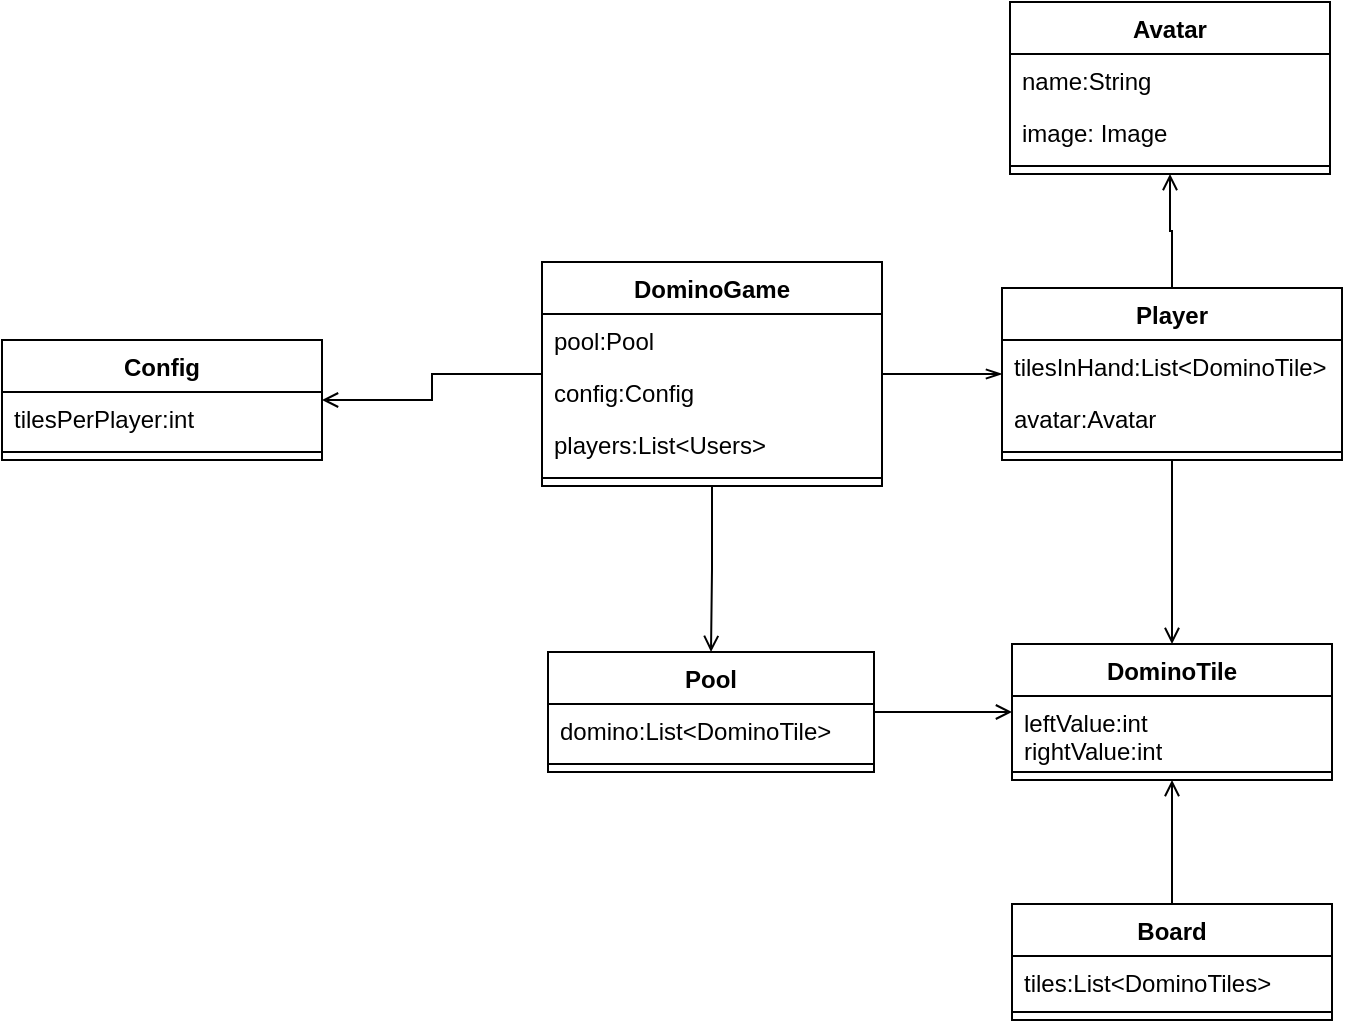 <mxfile version="21.7.4" type="google">
  <diagram name="Page-1" id="HIGhDpoIYAvEixrHFa0r">
    <mxGraphModel grid="1" page="1" gridSize="10" guides="1" tooltips="1" connect="1" arrows="1" fold="1" pageScale="1" pageWidth="827" pageHeight="1169" math="0" shadow="0">
      <root>
        <mxCell id="0" />
        <mxCell id="1" parent="0" />
        <mxCell id="6QgfFJdDofZvritgQKiD-18" style="edgeStyle=orthogonalEdgeStyle;rounded=0;orthogonalLoop=1;jettySize=auto;html=1;endArrow=open;endFill=0;" edge="1" parent="1" source="6QgfFJdDofZvritgQKiD-5" target="6QgfFJdDofZvritgQKiD-13">
          <mxGeometry relative="1" as="geometry" />
        </mxCell>
        <mxCell id="6QgfFJdDofZvritgQKiD-5" value="Pool" style="swimlane;fontStyle=1;align=center;verticalAlign=top;childLayout=stackLayout;horizontal=1;startSize=26;horizontalStack=0;resizeParent=1;resizeParentMax=0;resizeLast=0;collapsible=1;marginBottom=0;whiteSpace=wrap;html=1;" vertex="1" parent="1">
          <mxGeometry x="403" y="365" width="163" height="60" as="geometry" />
        </mxCell>
        <mxCell id="6QgfFJdDofZvritgQKiD-6" value="domino:List&amp;lt;DominoTile&amp;gt;" style="text;strokeColor=none;fillColor=none;align=left;verticalAlign=top;spacingLeft=4;spacingRight=4;overflow=hidden;rotatable=0;points=[[0,0.5],[1,0.5]];portConstraint=eastwest;whiteSpace=wrap;html=1;" vertex="1" parent="6QgfFJdDofZvritgQKiD-5">
          <mxGeometry y="26" width="163" height="26" as="geometry" />
        </mxCell>
        <mxCell id="6QgfFJdDofZvritgQKiD-7" value="" style="line;strokeWidth=1;fillColor=none;align=left;verticalAlign=middle;spacingTop=-1;spacingLeft=3;spacingRight=3;rotatable=0;labelPosition=right;points=[];portConstraint=eastwest;strokeColor=inherit;" vertex="1" parent="6QgfFJdDofZvritgQKiD-5">
          <mxGeometry y="52" width="163" height="8" as="geometry" />
        </mxCell>
        <mxCell id="6QgfFJdDofZvritgQKiD-17" style="edgeStyle=orthogonalEdgeStyle;rounded=0;orthogonalLoop=1;jettySize=auto;html=1;endArrow=open;endFill=0;" edge="1" parent="1" source="6QgfFJdDofZvritgQKiD-9" target="6QgfFJdDofZvritgQKiD-13">
          <mxGeometry relative="1" as="geometry" />
        </mxCell>
        <mxCell id="6QgfFJdDofZvritgQKiD-24" style="edgeStyle=orthogonalEdgeStyle;rounded=0;orthogonalLoop=1;jettySize=auto;html=1;endArrow=open;endFill=0;" edge="1" parent="1" source="6QgfFJdDofZvritgQKiD-9" target="6QgfFJdDofZvritgQKiD-19">
          <mxGeometry relative="1" as="geometry" />
        </mxCell>
        <mxCell id="6QgfFJdDofZvritgQKiD-9" value="Player" style="swimlane;fontStyle=1;align=center;verticalAlign=top;childLayout=stackLayout;horizontal=1;startSize=26;horizontalStack=0;resizeParent=1;resizeParentMax=0;resizeLast=0;collapsible=1;marginBottom=0;whiteSpace=wrap;html=1;" vertex="1" parent="1">
          <mxGeometry x="630" y="183" width="170" height="86" as="geometry">
            <mxRectangle x="630" y="183" width="80" height="30" as="alternateBounds" />
          </mxGeometry>
        </mxCell>
        <mxCell id="6QgfFJdDofZvritgQKiD-27" value="tilesInHand:List&amp;lt;DominoTile&amp;gt;" style="text;strokeColor=none;fillColor=none;align=left;verticalAlign=top;spacingLeft=4;spacingRight=4;overflow=hidden;rotatable=0;points=[[0,0.5],[1,0.5]];portConstraint=eastwest;whiteSpace=wrap;html=1;" vertex="1" parent="6QgfFJdDofZvritgQKiD-9">
          <mxGeometry y="26" width="170" height="26" as="geometry" />
        </mxCell>
        <mxCell id="6QgfFJdDofZvritgQKiD-10" value="avatar:Avatar" style="text;strokeColor=none;fillColor=none;align=left;verticalAlign=top;spacingLeft=4;spacingRight=4;overflow=hidden;rotatable=0;points=[[0,0.5],[1,0.5]];portConstraint=eastwest;whiteSpace=wrap;html=1;" vertex="1" parent="6QgfFJdDofZvritgQKiD-9">
          <mxGeometry y="52" width="170" height="26" as="geometry" />
        </mxCell>
        <mxCell id="6QgfFJdDofZvritgQKiD-11" value="" style="line;strokeWidth=1;fillColor=none;align=left;verticalAlign=middle;spacingTop=-1;spacingLeft=3;spacingRight=3;rotatable=0;labelPosition=right;points=[];portConstraint=eastwest;strokeColor=inherit;" vertex="1" parent="6QgfFJdDofZvritgQKiD-9">
          <mxGeometry y="78" width="170" height="8" as="geometry" />
        </mxCell>
        <mxCell id="6QgfFJdDofZvritgQKiD-13" value="DominoTile" style="swimlane;fontStyle=1;align=center;verticalAlign=top;childLayout=stackLayout;horizontal=1;startSize=26;horizontalStack=0;resizeParent=1;resizeParentMax=0;resizeLast=0;collapsible=1;marginBottom=0;whiteSpace=wrap;html=1;" vertex="1" parent="1">
          <mxGeometry x="635" y="361" width="160" height="68" as="geometry" />
        </mxCell>
        <mxCell id="6QgfFJdDofZvritgQKiD-14" value="leftValue:int&lt;br&gt;rightValue:int" style="text;strokeColor=none;fillColor=none;align=left;verticalAlign=top;spacingLeft=4;spacingRight=4;overflow=hidden;rotatable=0;points=[[0,0.5],[1,0.5]];portConstraint=eastwest;whiteSpace=wrap;html=1;" vertex="1" parent="6QgfFJdDofZvritgQKiD-13">
          <mxGeometry y="26" width="160" height="34" as="geometry" />
        </mxCell>
        <mxCell id="6QgfFJdDofZvritgQKiD-15" value="" style="line;strokeWidth=1;fillColor=none;align=left;verticalAlign=middle;spacingTop=-1;spacingLeft=3;spacingRight=3;rotatable=0;labelPosition=right;points=[];portConstraint=eastwest;strokeColor=inherit;" vertex="1" parent="6QgfFJdDofZvritgQKiD-13">
          <mxGeometry y="60" width="160" height="8" as="geometry" />
        </mxCell>
        <mxCell id="6QgfFJdDofZvritgQKiD-19" value="Avatar" style="swimlane;fontStyle=1;align=center;verticalAlign=top;childLayout=stackLayout;horizontal=1;startSize=26;horizontalStack=0;resizeParent=1;resizeParentMax=0;resizeLast=0;collapsible=1;marginBottom=0;whiteSpace=wrap;html=1;" vertex="1" parent="1">
          <mxGeometry x="634" y="40" width="160" height="86" as="geometry" />
        </mxCell>
        <mxCell id="6QgfFJdDofZvritgQKiD-20" value="name:String" style="text;strokeColor=none;fillColor=none;align=left;verticalAlign=top;spacingLeft=4;spacingRight=4;overflow=hidden;rotatable=0;points=[[0,0.5],[1,0.5]];portConstraint=eastwest;whiteSpace=wrap;html=1;" vertex="1" parent="6QgfFJdDofZvritgQKiD-19">
          <mxGeometry y="26" width="160" height="26" as="geometry" />
        </mxCell>
        <mxCell id="6QgfFJdDofZvritgQKiD-23" value="image: Image" style="text;strokeColor=none;fillColor=none;align=left;verticalAlign=top;spacingLeft=4;spacingRight=4;overflow=hidden;rotatable=0;points=[[0,0.5],[1,0.5]];portConstraint=eastwest;whiteSpace=wrap;html=1;" vertex="1" parent="6QgfFJdDofZvritgQKiD-19">
          <mxGeometry y="52" width="160" height="26" as="geometry" />
        </mxCell>
        <mxCell id="6QgfFJdDofZvritgQKiD-21" value="" style="line;strokeWidth=1;fillColor=none;align=left;verticalAlign=middle;spacingTop=-1;spacingLeft=3;spacingRight=3;rotatable=0;labelPosition=right;points=[];portConstraint=eastwest;strokeColor=inherit;" vertex="1" parent="6QgfFJdDofZvritgQKiD-19">
          <mxGeometry y="78" width="160" height="8" as="geometry" />
        </mxCell>
        <mxCell id="6QgfFJdDofZvritgQKiD-28" value="Config" style="swimlane;fontStyle=1;align=center;verticalAlign=top;childLayout=stackLayout;horizontal=1;startSize=26;horizontalStack=0;resizeParent=1;resizeParentMax=0;resizeLast=0;collapsible=1;marginBottom=0;whiteSpace=wrap;html=1;" vertex="1" parent="1">
          <mxGeometry x="130" y="209" width="160" height="60" as="geometry" />
        </mxCell>
        <mxCell id="6QgfFJdDofZvritgQKiD-29" value="tilesPerPlayer:int" style="text;strokeColor=none;fillColor=none;align=left;verticalAlign=top;spacingLeft=4;spacingRight=4;overflow=hidden;rotatable=0;points=[[0,0.5],[1,0.5]];portConstraint=eastwest;whiteSpace=wrap;html=1;" vertex="1" parent="6QgfFJdDofZvritgQKiD-28">
          <mxGeometry y="26" width="160" height="26" as="geometry" />
        </mxCell>
        <mxCell id="6QgfFJdDofZvritgQKiD-31" value="" style="line;strokeWidth=1;fillColor=none;align=left;verticalAlign=middle;spacingTop=-1;spacingLeft=3;spacingRight=3;rotatable=0;labelPosition=right;points=[];portConstraint=eastwest;strokeColor=inherit;" vertex="1" parent="6QgfFJdDofZvritgQKiD-28">
          <mxGeometry y="52" width="160" height="8" as="geometry" />
        </mxCell>
        <mxCell id="vQHv_HZ_RYjpwXLxtu6x-8" style="edgeStyle=orthogonalEdgeStyle;rounded=0;orthogonalLoop=1;jettySize=auto;html=1;endArrow=openThin;endFill=0;" edge="1" parent="1" source="vQHv_HZ_RYjpwXLxtu6x-1" target="6QgfFJdDofZvritgQKiD-9">
          <mxGeometry relative="1" as="geometry" />
        </mxCell>
        <mxCell id="vQHv_HZ_RYjpwXLxtu6x-9" style="edgeStyle=orthogonalEdgeStyle;rounded=0;orthogonalLoop=1;jettySize=auto;html=1;endArrow=open;endFill=0;" edge="1" parent="1" source="vQHv_HZ_RYjpwXLxtu6x-1" target="6QgfFJdDofZvritgQKiD-28">
          <mxGeometry relative="1" as="geometry" />
        </mxCell>
        <mxCell id="vQHv_HZ_RYjpwXLxtu6x-10" style="edgeStyle=orthogonalEdgeStyle;rounded=0;orthogonalLoop=1;jettySize=auto;html=1;endArrow=open;endFill=0;" edge="1" parent="1" source="vQHv_HZ_RYjpwXLxtu6x-1" target="6QgfFJdDofZvritgQKiD-5">
          <mxGeometry relative="1" as="geometry" />
        </mxCell>
        <mxCell id="vQHv_HZ_RYjpwXLxtu6x-1" value="DominoGame" style="swimlane;fontStyle=1;align=center;verticalAlign=top;childLayout=stackLayout;horizontal=1;startSize=26;horizontalStack=0;resizeParent=1;resizeParentMax=0;resizeLast=0;collapsible=1;marginBottom=0;whiteSpace=wrap;html=1;" vertex="1" parent="1">
          <mxGeometry x="400" y="170" width="170" height="112" as="geometry" />
        </mxCell>
        <mxCell id="vQHv_HZ_RYjpwXLxtu6x-11" value="pool:Pool" style="text;strokeColor=none;fillColor=none;align=left;verticalAlign=top;spacingLeft=4;spacingRight=4;overflow=hidden;rotatable=0;points=[[0,0.5],[1,0.5]];portConstraint=eastwest;whiteSpace=wrap;html=1;" vertex="1" parent="vQHv_HZ_RYjpwXLxtu6x-1">
          <mxGeometry y="26" width="170" height="26" as="geometry" />
        </mxCell>
        <mxCell id="vQHv_HZ_RYjpwXLxtu6x-13" value="config:Config" style="text;strokeColor=none;fillColor=none;align=left;verticalAlign=top;spacingLeft=4;spacingRight=4;overflow=hidden;rotatable=0;points=[[0,0.5],[1,0.5]];portConstraint=eastwest;whiteSpace=wrap;html=1;" vertex="1" parent="vQHv_HZ_RYjpwXLxtu6x-1">
          <mxGeometry y="52" width="170" height="26" as="geometry" />
        </mxCell>
        <mxCell id="vQHv_HZ_RYjpwXLxtu6x-12" value="players:List&amp;lt;Users&amp;gt;" style="text;strokeColor=none;fillColor=none;align=left;verticalAlign=top;spacingLeft=4;spacingRight=4;overflow=hidden;rotatable=0;points=[[0,0.5],[1,0.5]];portConstraint=eastwest;whiteSpace=wrap;html=1;" vertex="1" parent="vQHv_HZ_RYjpwXLxtu6x-1">
          <mxGeometry y="78" width="170" height="26" as="geometry" />
        </mxCell>
        <mxCell id="vQHv_HZ_RYjpwXLxtu6x-5" value="" style="line;strokeWidth=1;fillColor=none;align=left;verticalAlign=middle;spacingTop=-1;spacingLeft=3;spacingRight=3;rotatable=0;labelPosition=right;points=[];portConstraint=eastwest;strokeColor=inherit;" vertex="1" parent="vQHv_HZ_RYjpwXLxtu6x-1">
          <mxGeometry y="104" width="170" height="8" as="geometry" />
        </mxCell>
        <mxCell id="vQHv_HZ_RYjpwXLxtu6x-17" style="edgeStyle=orthogonalEdgeStyle;rounded=0;orthogonalLoop=1;jettySize=auto;html=1;endArrow=open;endFill=0;" edge="1" parent="1" source="vQHv_HZ_RYjpwXLxtu6x-14" target="6QgfFJdDofZvritgQKiD-13">
          <mxGeometry relative="1" as="geometry" />
        </mxCell>
        <mxCell id="vQHv_HZ_RYjpwXLxtu6x-14" value="Board" style="swimlane;fontStyle=1;align=center;verticalAlign=top;childLayout=stackLayout;horizontal=1;startSize=26;horizontalStack=0;resizeParent=1;resizeParentMax=0;resizeLast=0;collapsible=1;marginBottom=0;whiteSpace=wrap;html=1;" vertex="1" parent="1">
          <mxGeometry x="635" y="491" width="160" height="58" as="geometry" />
        </mxCell>
        <mxCell id="vQHv_HZ_RYjpwXLxtu6x-15" value="tiles:List&amp;lt;DominoTiles&amp;gt;" style="text;strokeColor=none;fillColor=none;align=left;verticalAlign=top;spacingLeft=4;spacingRight=4;overflow=hidden;rotatable=0;points=[[0,0.5],[1,0.5]];portConstraint=eastwest;whiteSpace=wrap;html=1;" vertex="1" parent="vQHv_HZ_RYjpwXLxtu6x-14">
          <mxGeometry y="26" width="160" height="24" as="geometry" />
        </mxCell>
        <mxCell id="vQHv_HZ_RYjpwXLxtu6x-16" value="" style="line;strokeWidth=1;fillColor=none;align=left;verticalAlign=middle;spacingTop=-1;spacingLeft=3;spacingRight=3;rotatable=0;labelPosition=right;points=[];portConstraint=eastwest;strokeColor=inherit;" vertex="1" parent="vQHv_HZ_RYjpwXLxtu6x-14">
          <mxGeometry y="50" width="160" height="8" as="geometry" />
        </mxCell>
      </root>
    </mxGraphModel>
  </diagram>
</mxfile>
